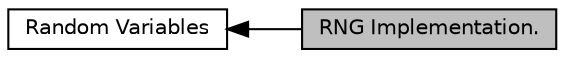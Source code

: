 digraph "RNG Implementation."
{
  edge [fontname="Helvetica",fontsize="10",labelfontname="Helvetica",labelfontsize="10"];
  node [fontname="Helvetica",fontsize="10",shape=record];
  rankdir=LR;
  Node0 [label="RNG Implementation.",height=0.2,width=0.4,color="black", fillcolor="grey75", style="filled", fontcolor="black"];
  Node1 [label="Random Variables",height=0.2,width=0.4,color="black", fillcolor="white", style="filled",URL="$de/da0/group__randomvariable.html",tooltip="ns-3 random numbers are provided via instances of ns3::RandomVariableStream. "];
  Node1->Node0 [shape=plaintext, dir="back", style="solid"];
}
